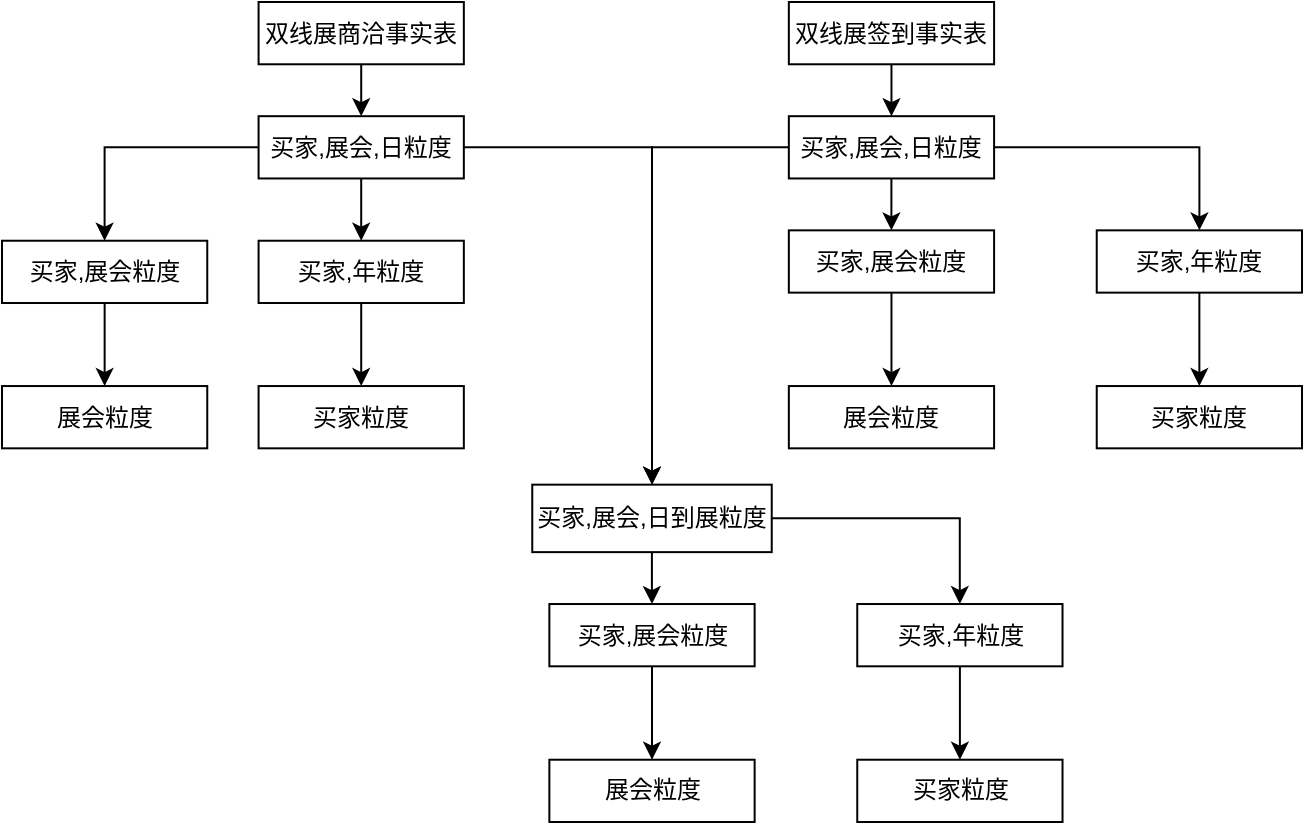 <mxfile version="20.8.16" type="github">
  <diagram name="第 1 页" id="xX1Yd_GWiT7kh5n9bZDE">
    <mxGraphModel dx="1434" dy="796" grid="1" gridSize="10" guides="1" tooltips="1" connect="1" arrows="1" fold="1" page="1" pageScale="1" pageWidth="827" pageHeight="1169" math="0" shadow="0">
      <root>
        <mxCell id="0" />
        <mxCell id="1" parent="0" />
        <mxCell id="GBuDpjUZx_yrVpDqcUHT-1" value="双线展商洽事实表" style="rounded=0;whiteSpace=wrap;html=1;container=0;" vertex="1" parent="1">
          <mxGeometry x="378.289" y="120" width="102.632" height="31.139" as="geometry" />
        </mxCell>
        <mxCell id="GBuDpjUZx_yrVpDqcUHT-3" value="买家,展会,日粒度" style="rounded=0;whiteSpace=wrap;html=1;container=0;" vertex="1" parent="1">
          <mxGeometry x="378.289" y="177.089" width="102.632" height="31.139" as="geometry" />
        </mxCell>
        <mxCell id="GBuDpjUZx_yrVpDqcUHT-4" style="edgeStyle=orthogonalEdgeStyle;rounded=0;orthogonalLoop=1;jettySize=auto;html=1;exitX=0.5;exitY=1;exitDx=0;exitDy=0;entryX=0.5;entryY=0;entryDx=0;entryDy=0;" edge="1" parent="1" source="GBuDpjUZx_yrVpDqcUHT-1" target="GBuDpjUZx_yrVpDqcUHT-3">
          <mxGeometry relative="1" as="geometry" />
        </mxCell>
        <mxCell id="GBuDpjUZx_yrVpDqcUHT-5" value="买家,展会粒度" style="rounded=0;whiteSpace=wrap;html=1;container=0;" vertex="1" parent="1">
          <mxGeometry x="250" y="239.367" width="102.632" height="31.139" as="geometry" />
        </mxCell>
        <mxCell id="GBuDpjUZx_yrVpDqcUHT-7" style="edgeStyle=orthogonalEdgeStyle;rounded=0;orthogonalLoop=1;jettySize=auto;html=1;" edge="1" parent="1" source="GBuDpjUZx_yrVpDqcUHT-3" target="GBuDpjUZx_yrVpDqcUHT-5">
          <mxGeometry relative="1" as="geometry" />
        </mxCell>
        <mxCell id="GBuDpjUZx_yrVpDqcUHT-6" value="买家,年粒度" style="rounded=0;whiteSpace=wrap;html=1;container=0;" vertex="1" parent="1">
          <mxGeometry x="378.289" y="239.367" width="102.632" height="31.139" as="geometry" />
        </mxCell>
        <mxCell id="GBuDpjUZx_yrVpDqcUHT-10" style="edgeStyle=orthogonalEdgeStyle;rounded=0;orthogonalLoop=1;jettySize=auto;html=1;" edge="1" parent="1" source="GBuDpjUZx_yrVpDqcUHT-3" target="GBuDpjUZx_yrVpDqcUHT-6">
          <mxGeometry relative="1" as="geometry" />
        </mxCell>
        <mxCell id="GBuDpjUZx_yrVpDqcUHT-8" value="展会粒度" style="whiteSpace=wrap;html=1;rounded=0;container=0;" vertex="1" parent="1">
          <mxGeometry x="250" y="312.025" width="102.632" height="31.139" as="geometry" />
        </mxCell>
        <mxCell id="GBuDpjUZx_yrVpDqcUHT-9" value="" style="edgeStyle=orthogonalEdgeStyle;rounded=0;orthogonalLoop=1;jettySize=auto;html=1;" edge="1" parent="1" source="GBuDpjUZx_yrVpDqcUHT-5" target="GBuDpjUZx_yrVpDqcUHT-8">
          <mxGeometry relative="1" as="geometry" />
        </mxCell>
        <mxCell id="GBuDpjUZx_yrVpDqcUHT-11" value="买家粒度" style="rounded=0;whiteSpace=wrap;html=1;container=0;" vertex="1" parent="1">
          <mxGeometry x="378.289" y="312.025" width="102.632" height="31.139" as="geometry" />
        </mxCell>
        <mxCell id="GBuDpjUZx_yrVpDqcUHT-12" style="edgeStyle=orthogonalEdgeStyle;rounded=0;orthogonalLoop=1;jettySize=auto;html=1;" edge="1" parent="1" source="GBuDpjUZx_yrVpDqcUHT-6" target="GBuDpjUZx_yrVpDqcUHT-11">
          <mxGeometry relative="1" as="geometry" />
        </mxCell>
        <mxCell id="GBuDpjUZx_yrVpDqcUHT-25" value="双线展签到事实表" style="rounded=0;whiteSpace=wrap;html=1;container=0;" vertex="1" parent="1">
          <mxGeometry x="643.421" y="120" width="102.632" height="31.139" as="geometry" />
        </mxCell>
        <mxCell id="GBuDpjUZx_yrVpDqcUHT-28" value="买家,展会,日粒度" style="rounded=0;whiteSpace=wrap;html=1;container=0;" vertex="1" parent="1">
          <mxGeometry x="643.421" y="177.089" width="102.632" height="31.139" as="geometry" />
        </mxCell>
        <mxCell id="GBuDpjUZx_yrVpDqcUHT-24" style="edgeStyle=orthogonalEdgeStyle;rounded=0;orthogonalLoop=1;jettySize=auto;html=1;exitX=0.5;exitY=1;exitDx=0;exitDy=0;entryX=0.5;entryY=0;entryDx=0;entryDy=0;" edge="1" parent="1" source="GBuDpjUZx_yrVpDqcUHT-25" target="GBuDpjUZx_yrVpDqcUHT-28">
          <mxGeometry relative="1" as="geometry" />
        </mxCell>
        <mxCell id="GBuDpjUZx_yrVpDqcUHT-30" value="买家,展会粒度" style="rounded=0;whiteSpace=wrap;html=1;container=0;" vertex="1" parent="1">
          <mxGeometry x="643.421" y="234.177" width="102.632" height="31.139" as="geometry" />
        </mxCell>
        <mxCell id="GBuDpjUZx_yrVpDqcUHT-26" style="edgeStyle=orthogonalEdgeStyle;rounded=0;orthogonalLoop=1;jettySize=auto;html=1;" edge="1" parent="1" source="GBuDpjUZx_yrVpDqcUHT-28" target="GBuDpjUZx_yrVpDqcUHT-30">
          <mxGeometry relative="1" as="geometry" />
        </mxCell>
        <mxCell id="GBuDpjUZx_yrVpDqcUHT-32" value="买家,年粒度" style="rounded=0;whiteSpace=wrap;html=1;container=0;" vertex="1" parent="1">
          <mxGeometry x="797.368" y="234.177" width="102.632" height="31.139" as="geometry" />
        </mxCell>
        <mxCell id="GBuDpjUZx_yrVpDqcUHT-27" style="edgeStyle=orthogonalEdgeStyle;rounded=0;orthogonalLoop=1;jettySize=auto;html=1;" edge="1" parent="1" source="GBuDpjUZx_yrVpDqcUHT-28" target="GBuDpjUZx_yrVpDqcUHT-32">
          <mxGeometry relative="1" as="geometry" />
        </mxCell>
        <mxCell id="GBuDpjUZx_yrVpDqcUHT-33" value="展会粒度" style="whiteSpace=wrap;html=1;rounded=0;container=0;" vertex="1" parent="1">
          <mxGeometry x="643.421" y="312.025" width="102.632" height="31.139" as="geometry" />
        </mxCell>
        <mxCell id="GBuDpjUZx_yrVpDqcUHT-29" value="" style="edgeStyle=orthogonalEdgeStyle;rounded=0;orthogonalLoop=1;jettySize=auto;html=1;" edge="1" parent="1" source="GBuDpjUZx_yrVpDqcUHT-30" target="GBuDpjUZx_yrVpDqcUHT-33">
          <mxGeometry relative="1" as="geometry" />
        </mxCell>
        <mxCell id="GBuDpjUZx_yrVpDqcUHT-34" value="买家粒度" style="rounded=0;whiteSpace=wrap;html=1;container=0;" vertex="1" parent="1">
          <mxGeometry x="797.368" y="312.025" width="102.632" height="31.139" as="geometry" />
        </mxCell>
        <mxCell id="GBuDpjUZx_yrVpDqcUHT-31" style="edgeStyle=orthogonalEdgeStyle;rounded=0;orthogonalLoop=1;jettySize=auto;html=1;" edge="1" parent="1" source="GBuDpjUZx_yrVpDqcUHT-32" target="GBuDpjUZx_yrVpDqcUHT-34">
          <mxGeometry relative="1" as="geometry" />
        </mxCell>
        <mxCell id="GBuDpjUZx_yrVpDqcUHT-35" value="买家,展会,日到展粒度" style="whiteSpace=wrap;html=1;rounded=0;container=0;" vertex="1" parent="1">
          <mxGeometry x="515.132" y="361.329" width="119.737" height="33.734" as="geometry" />
        </mxCell>
        <mxCell id="GBuDpjUZx_yrVpDqcUHT-38" style="edgeStyle=orthogonalEdgeStyle;rounded=0;orthogonalLoop=1;jettySize=auto;html=1;entryX=0.5;entryY=0;entryDx=0;entryDy=0;" edge="1" parent="1" source="GBuDpjUZx_yrVpDqcUHT-3" target="GBuDpjUZx_yrVpDqcUHT-35">
          <mxGeometry relative="1" as="geometry" />
        </mxCell>
        <mxCell id="GBuDpjUZx_yrVpDqcUHT-39" style="edgeStyle=orthogonalEdgeStyle;rounded=0;orthogonalLoop=1;jettySize=auto;html=1;entryX=0.5;entryY=0;entryDx=0;entryDy=0;" edge="1" parent="1" source="GBuDpjUZx_yrVpDqcUHT-28" target="GBuDpjUZx_yrVpDqcUHT-35">
          <mxGeometry relative="1" as="geometry" />
        </mxCell>
        <mxCell id="GBuDpjUZx_yrVpDqcUHT-69" value="买家,展会粒度" style="rounded=0;whiteSpace=wrap;html=1;container=0;" vertex="1" parent="1">
          <mxGeometry x="523.684" y="421.013" width="102.632" height="31.139" as="geometry" />
        </mxCell>
        <mxCell id="GBuDpjUZx_yrVpDqcUHT-74" style="edgeStyle=orthogonalEdgeStyle;rounded=0;orthogonalLoop=1;jettySize=auto;html=1;entryX=0.5;entryY=0;entryDx=0;entryDy=0;" edge="1" parent="1" source="GBuDpjUZx_yrVpDqcUHT-35" target="GBuDpjUZx_yrVpDqcUHT-69">
          <mxGeometry relative="1" as="geometry" />
        </mxCell>
        <mxCell id="GBuDpjUZx_yrVpDqcUHT-71" value="买家,年粒度" style="rounded=0;whiteSpace=wrap;html=1;container=0;" vertex="1" parent="1">
          <mxGeometry x="677.632" y="421.013" width="102.632" height="31.139" as="geometry" />
        </mxCell>
        <mxCell id="GBuDpjUZx_yrVpDqcUHT-75" style="edgeStyle=orthogonalEdgeStyle;rounded=0;orthogonalLoop=1;jettySize=auto;html=1;" edge="1" parent="1" source="GBuDpjUZx_yrVpDqcUHT-35" target="GBuDpjUZx_yrVpDqcUHT-71">
          <mxGeometry relative="1" as="geometry" />
        </mxCell>
        <mxCell id="GBuDpjUZx_yrVpDqcUHT-72" value="展会粒度" style="whiteSpace=wrap;html=1;rounded=0;container=0;" vertex="1" parent="1">
          <mxGeometry x="523.684" y="498.861" width="102.632" height="31.139" as="geometry" />
        </mxCell>
        <mxCell id="GBuDpjUZx_yrVpDqcUHT-68" value="" style="edgeStyle=orthogonalEdgeStyle;rounded=0;orthogonalLoop=1;jettySize=auto;html=1;" edge="1" parent="1" source="GBuDpjUZx_yrVpDqcUHT-69" target="GBuDpjUZx_yrVpDqcUHT-72">
          <mxGeometry relative="1" as="geometry" />
        </mxCell>
        <mxCell id="GBuDpjUZx_yrVpDqcUHT-73" value="买家粒度" style="rounded=0;whiteSpace=wrap;html=1;container=0;" vertex="1" parent="1">
          <mxGeometry x="677.632" y="498.861" width="102.632" height="31.139" as="geometry" />
        </mxCell>
        <mxCell id="GBuDpjUZx_yrVpDqcUHT-70" style="edgeStyle=orthogonalEdgeStyle;rounded=0;orthogonalLoop=1;jettySize=auto;html=1;" edge="1" parent="1" source="GBuDpjUZx_yrVpDqcUHT-71" target="GBuDpjUZx_yrVpDqcUHT-73">
          <mxGeometry relative="1" as="geometry" />
        </mxCell>
      </root>
    </mxGraphModel>
  </diagram>
</mxfile>
